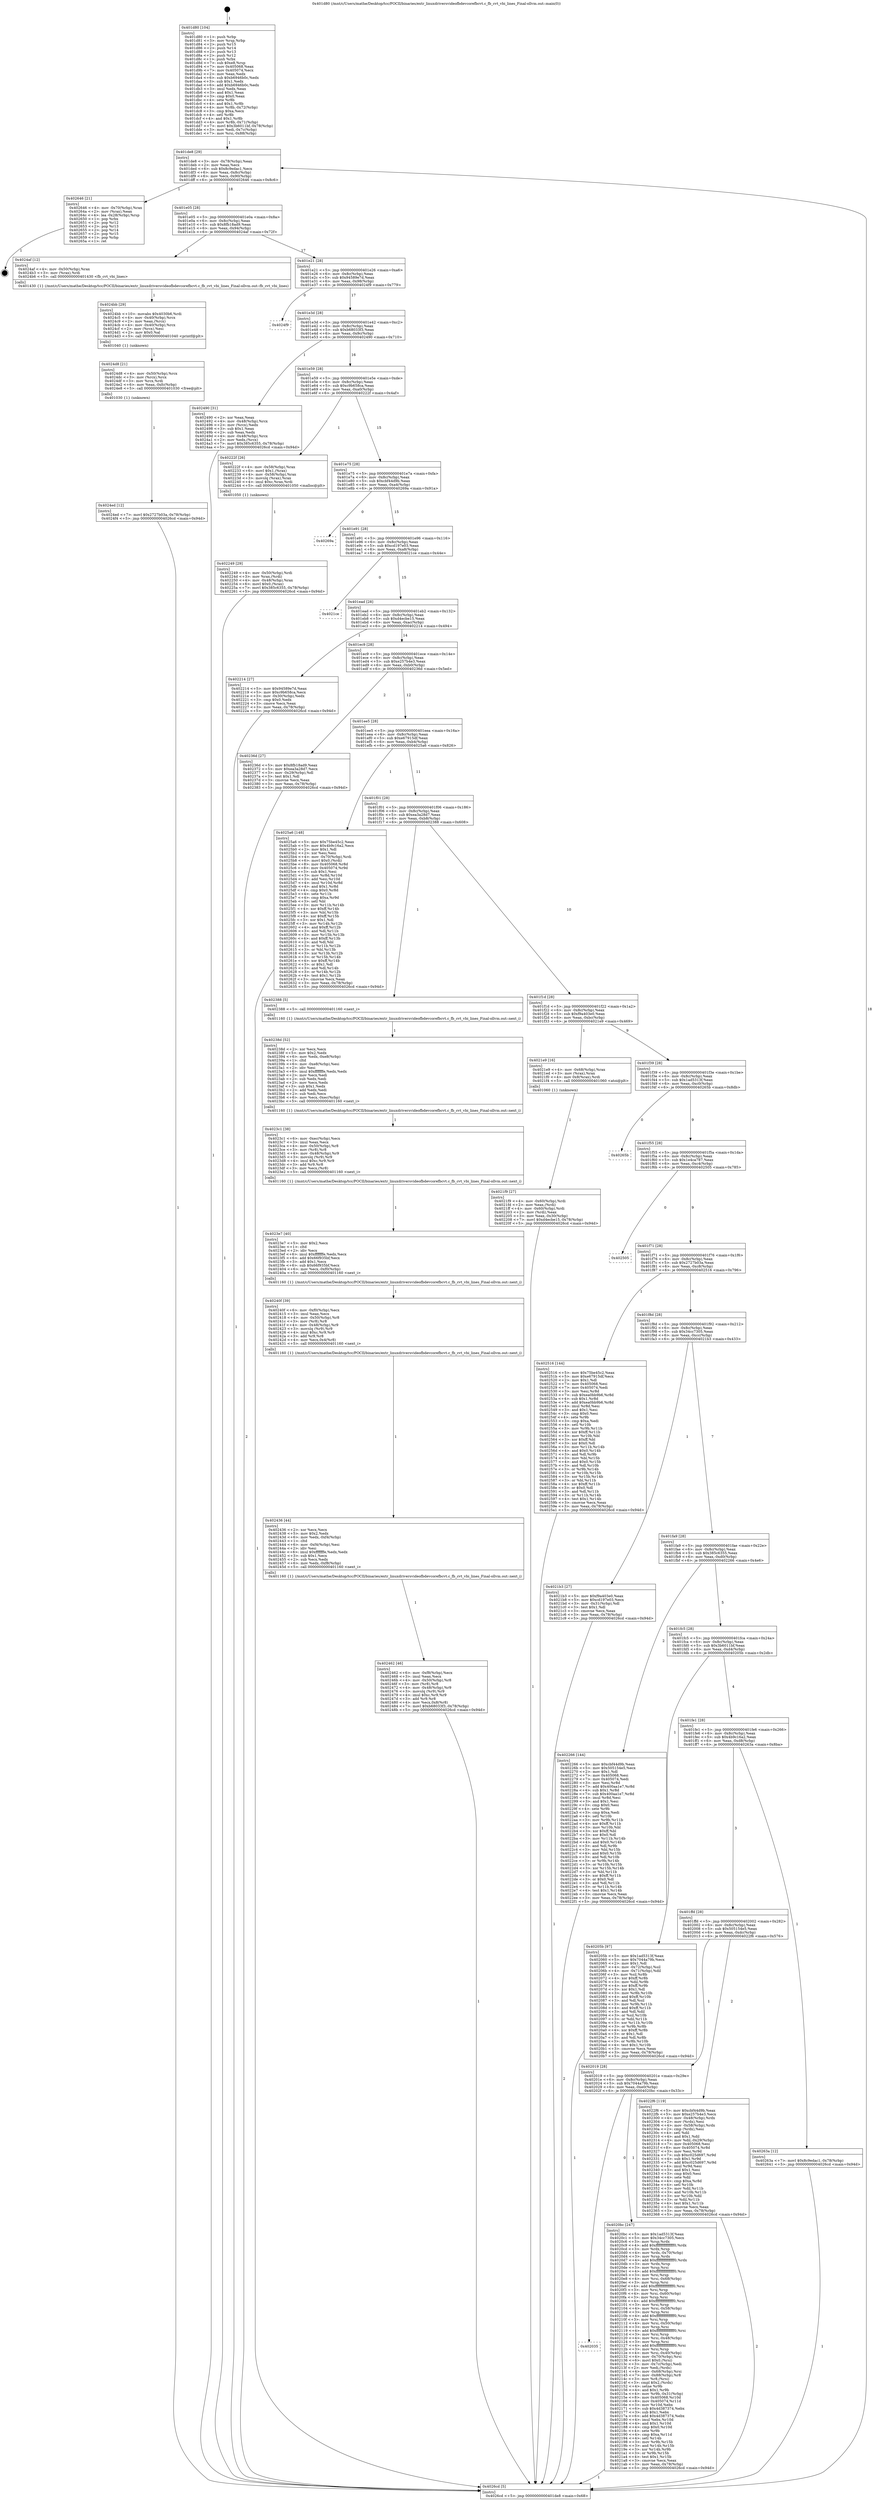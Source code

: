 digraph "0x401d80" {
  label = "0x401d80 (/mnt/c/Users/mathe/Desktop/tcc/POCII/binaries/extr_linuxdriversvideofbdevcorefbcvt.c_fb_cvt_vbi_lines_Final-ollvm.out::main(0))"
  labelloc = "t"
  node[shape=record]

  Entry [label="",width=0.3,height=0.3,shape=circle,fillcolor=black,style=filled]
  "0x401de8" [label="{
     0x401de8 [29]\l
     | [instrs]\l
     &nbsp;&nbsp;0x401de8 \<+3\>: mov -0x78(%rbp),%eax\l
     &nbsp;&nbsp;0x401deb \<+2\>: mov %eax,%ecx\l
     &nbsp;&nbsp;0x401ded \<+6\>: sub $0x8c9edac1,%ecx\l
     &nbsp;&nbsp;0x401df3 \<+6\>: mov %eax,-0x8c(%rbp)\l
     &nbsp;&nbsp;0x401df9 \<+6\>: mov %ecx,-0x90(%rbp)\l
     &nbsp;&nbsp;0x401dff \<+6\>: je 0000000000402646 \<main+0x8c6\>\l
  }"]
  "0x402646" [label="{
     0x402646 [21]\l
     | [instrs]\l
     &nbsp;&nbsp;0x402646 \<+4\>: mov -0x70(%rbp),%rax\l
     &nbsp;&nbsp;0x40264a \<+2\>: mov (%rax),%eax\l
     &nbsp;&nbsp;0x40264c \<+4\>: lea -0x28(%rbp),%rsp\l
     &nbsp;&nbsp;0x402650 \<+1\>: pop %rbx\l
     &nbsp;&nbsp;0x402651 \<+2\>: pop %r12\l
     &nbsp;&nbsp;0x402653 \<+2\>: pop %r13\l
     &nbsp;&nbsp;0x402655 \<+2\>: pop %r14\l
     &nbsp;&nbsp;0x402657 \<+2\>: pop %r15\l
     &nbsp;&nbsp;0x402659 \<+1\>: pop %rbp\l
     &nbsp;&nbsp;0x40265a \<+1\>: ret\l
  }"]
  "0x401e05" [label="{
     0x401e05 [28]\l
     | [instrs]\l
     &nbsp;&nbsp;0x401e05 \<+5\>: jmp 0000000000401e0a \<main+0x8a\>\l
     &nbsp;&nbsp;0x401e0a \<+6\>: mov -0x8c(%rbp),%eax\l
     &nbsp;&nbsp;0x401e10 \<+5\>: sub $0x8fb18ad9,%eax\l
     &nbsp;&nbsp;0x401e15 \<+6\>: mov %eax,-0x94(%rbp)\l
     &nbsp;&nbsp;0x401e1b \<+6\>: je 00000000004024af \<main+0x72f\>\l
  }"]
  Exit [label="",width=0.3,height=0.3,shape=circle,fillcolor=black,style=filled,peripheries=2]
  "0x4024af" [label="{
     0x4024af [12]\l
     | [instrs]\l
     &nbsp;&nbsp;0x4024af \<+4\>: mov -0x50(%rbp),%rax\l
     &nbsp;&nbsp;0x4024b3 \<+3\>: mov (%rax),%rdi\l
     &nbsp;&nbsp;0x4024b6 \<+5\>: call 0000000000401430 \<fb_cvt_vbi_lines\>\l
     | [calls]\l
     &nbsp;&nbsp;0x401430 \{1\} (/mnt/c/Users/mathe/Desktop/tcc/POCII/binaries/extr_linuxdriversvideofbdevcorefbcvt.c_fb_cvt_vbi_lines_Final-ollvm.out::fb_cvt_vbi_lines)\l
  }"]
  "0x401e21" [label="{
     0x401e21 [28]\l
     | [instrs]\l
     &nbsp;&nbsp;0x401e21 \<+5\>: jmp 0000000000401e26 \<main+0xa6\>\l
     &nbsp;&nbsp;0x401e26 \<+6\>: mov -0x8c(%rbp),%eax\l
     &nbsp;&nbsp;0x401e2c \<+5\>: sub $0x94589e7d,%eax\l
     &nbsp;&nbsp;0x401e31 \<+6\>: mov %eax,-0x98(%rbp)\l
     &nbsp;&nbsp;0x401e37 \<+6\>: je 00000000004024f9 \<main+0x779\>\l
  }"]
  "0x4024ed" [label="{
     0x4024ed [12]\l
     | [instrs]\l
     &nbsp;&nbsp;0x4024ed \<+7\>: movl $0x2727b03a,-0x78(%rbp)\l
     &nbsp;&nbsp;0x4024f4 \<+5\>: jmp 00000000004026cd \<main+0x94d\>\l
  }"]
  "0x4024f9" [label="{
     0x4024f9\l
  }", style=dashed]
  "0x401e3d" [label="{
     0x401e3d [28]\l
     | [instrs]\l
     &nbsp;&nbsp;0x401e3d \<+5\>: jmp 0000000000401e42 \<main+0xc2\>\l
     &nbsp;&nbsp;0x401e42 \<+6\>: mov -0x8c(%rbp),%eax\l
     &nbsp;&nbsp;0x401e48 \<+5\>: sub $0xb68033f3,%eax\l
     &nbsp;&nbsp;0x401e4d \<+6\>: mov %eax,-0x9c(%rbp)\l
     &nbsp;&nbsp;0x401e53 \<+6\>: je 0000000000402490 \<main+0x710\>\l
  }"]
  "0x4024d8" [label="{
     0x4024d8 [21]\l
     | [instrs]\l
     &nbsp;&nbsp;0x4024d8 \<+4\>: mov -0x50(%rbp),%rcx\l
     &nbsp;&nbsp;0x4024dc \<+3\>: mov (%rcx),%rcx\l
     &nbsp;&nbsp;0x4024df \<+3\>: mov %rcx,%rdi\l
     &nbsp;&nbsp;0x4024e2 \<+6\>: mov %eax,-0xfc(%rbp)\l
     &nbsp;&nbsp;0x4024e8 \<+5\>: call 0000000000401030 \<free@plt\>\l
     | [calls]\l
     &nbsp;&nbsp;0x401030 \{1\} (unknown)\l
  }"]
  "0x402490" [label="{
     0x402490 [31]\l
     | [instrs]\l
     &nbsp;&nbsp;0x402490 \<+2\>: xor %eax,%eax\l
     &nbsp;&nbsp;0x402492 \<+4\>: mov -0x48(%rbp),%rcx\l
     &nbsp;&nbsp;0x402496 \<+2\>: mov (%rcx),%edx\l
     &nbsp;&nbsp;0x402498 \<+3\>: sub $0x1,%eax\l
     &nbsp;&nbsp;0x40249b \<+2\>: sub %eax,%edx\l
     &nbsp;&nbsp;0x40249d \<+4\>: mov -0x48(%rbp),%rcx\l
     &nbsp;&nbsp;0x4024a1 \<+2\>: mov %edx,(%rcx)\l
     &nbsp;&nbsp;0x4024a3 \<+7\>: movl $0x385c6355,-0x78(%rbp)\l
     &nbsp;&nbsp;0x4024aa \<+5\>: jmp 00000000004026cd \<main+0x94d\>\l
  }"]
  "0x401e59" [label="{
     0x401e59 [28]\l
     | [instrs]\l
     &nbsp;&nbsp;0x401e59 \<+5\>: jmp 0000000000401e5e \<main+0xde\>\l
     &nbsp;&nbsp;0x401e5e \<+6\>: mov -0x8c(%rbp),%eax\l
     &nbsp;&nbsp;0x401e64 \<+5\>: sub $0xc9b658ca,%eax\l
     &nbsp;&nbsp;0x401e69 \<+6\>: mov %eax,-0xa0(%rbp)\l
     &nbsp;&nbsp;0x401e6f \<+6\>: je 000000000040222f \<main+0x4af\>\l
  }"]
  "0x4024bb" [label="{
     0x4024bb [29]\l
     | [instrs]\l
     &nbsp;&nbsp;0x4024bb \<+10\>: movabs $0x4030b6,%rdi\l
     &nbsp;&nbsp;0x4024c5 \<+4\>: mov -0x40(%rbp),%rcx\l
     &nbsp;&nbsp;0x4024c9 \<+2\>: mov %eax,(%rcx)\l
     &nbsp;&nbsp;0x4024cb \<+4\>: mov -0x40(%rbp),%rcx\l
     &nbsp;&nbsp;0x4024cf \<+2\>: mov (%rcx),%esi\l
     &nbsp;&nbsp;0x4024d1 \<+2\>: mov $0x0,%al\l
     &nbsp;&nbsp;0x4024d3 \<+5\>: call 0000000000401040 \<printf@plt\>\l
     | [calls]\l
     &nbsp;&nbsp;0x401040 \{1\} (unknown)\l
  }"]
  "0x40222f" [label="{
     0x40222f [26]\l
     | [instrs]\l
     &nbsp;&nbsp;0x40222f \<+4\>: mov -0x58(%rbp),%rax\l
     &nbsp;&nbsp;0x402233 \<+6\>: movl $0x1,(%rax)\l
     &nbsp;&nbsp;0x402239 \<+4\>: mov -0x58(%rbp),%rax\l
     &nbsp;&nbsp;0x40223d \<+3\>: movslq (%rax),%rax\l
     &nbsp;&nbsp;0x402240 \<+4\>: imul $0xc,%rax,%rdi\l
     &nbsp;&nbsp;0x402244 \<+5\>: call 0000000000401050 \<malloc@plt\>\l
     | [calls]\l
     &nbsp;&nbsp;0x401050 \{1\} (unknown)\l
  }"]
  "0x401e75" [label="{
     0x401e75 [28]\l
     | [instrs]\l
     &nbsp;&nbsp;0x401e75 \<+5\>: jmp 0000000000401e7a \<main+0xfa\>\l
     &nbsp;&nbsp;0x401e7a \<+6\>: mov -0x8c(%rbp),%eax\l
     &nbsp;&nbsp;0x401e80 \<+5\>: sub $0xcbf44d9b,%eax\l
     &nbsp;&nbsp;0x401e85 \<+6\>: mov %eax,-0xa4(%rbp)\l
     &nbsp;&nbsp;0x401e8b \<+6\>: je 000000000040269a \<main+0x91a\>\l
  }"]
  "0x402462" [label="{
     0x402462 [46]\l
     | [instrs]\l
     &nbsp;&nbsp;0x402462 \<+6\>: mov -0xf8(%rbp),%ecx\l
     &nbsp;&nbsp;0x402468 \<+3\>: imul %eax,%ecx\l
     &nbsp;&nbsp;0x40246b \<+4\>: mov -0x50(%rbp),%r8\l
     &nbsp;&nbsp;0x40246f \<+3\>: mov (%r8),%r8\l
     &nbsp;&nbsp;0x402472 \<+4\>: mov -0x48(%rbp),%r9\l
     &nbsp;&nbsp;0x402476 \<+3\>: movslq (%r9),%r9\l
     &nbsp;&nbsp;0x402479 \<+4\>: imul $0xc,%r9,%r9\l
     &nbsp;&nbsp;0x40247d \<+3\>: add %r9,%r8\l
     &nbsp;&nbsp;0x402480 \<+4\>: mov %ecx,0x8(%r8)\l
     &nbsp;&nbsp;0x402484 \<+7\>: movl $0xb68033f3,-0x78(%rbp)\l
     &nbsp;&nbsp;0x40248b \<+5\>: jmp 00000000004026cd \<main+0x94d\>\l
  }"]
  "0x40269a" [label="{
     0x40269a\l
  }", style=dashed]
  "0x401e91" [label="{
     0x401e91 [28]\l
     | [instrs]\l
     &nbsp;&nbsp;0x401e91 \<+5\>: jmp 0000000000401e96 \<main+0x116\>\l
     &nbsp;&nbsp;0x401e96 \<+6\>: mov -0x8c(%rbp),%eax\l
     &nbsp;&nbsp;0x401e9c \<+5\>: sub $0xcd197e03,%eax\l
     &nbsp;&nbsp;0x401ea1 \<+6\>: mov %eax,-0xa8(%rbp)\l
     &nbsp;&nbsp;0x401ea7 \<+6\>: je 00000000004021ce \<main+0x44e\>\l
  }"]
  "0x402436" [label="{
     0x402436 [44]\l
     | [instrs]\l
     &nbsp;&nbsp;0x402436 \<+2\>: xor %ecx,%ecx\l
     &nbsp;&nbsp;0x402438 \<+5\>: mov $0x2,%edx\l
     &nbsp;&nbsp;0x40243d \<+6\>: mov %edx,-0xf4(%rbp)\l
     &nbsp;&nbsp;0x402443 \<+1\>: cltd\l
     &nbsp;&nbsp;0x402444 \<+6\>: mov -0xf4(%rbp),%esi\l
     &nbsp;&nbsp;0x40244a \<+2\>: idiv %esi\l
     &nbsp;&nbsp;0x40244c \<+6\>: imul $0xfffffffe,%edx,%edx\l
     &nbsp;&nbsp;0x402452 \<+3\>: sub $0x1,%ecx\l
     &nbsp;&nbsp;0x402455 \<+2\>: sub %ecx,%edx\l
     &nbsp;&nbsp;0x402457 \<+6\>: mov %edx,-0xf8(%rbp)\l
     &nbsp;&nbsp;0x40245d \<+5\>: call 0000000000401160 \<next_i\>\l
     | [calls]\l
     &nbsp;&nbsp;0x401160 \{1\} (/mnt/c/Users/mathe/Desktop/tcc/POCII/binaries/extr_linuxdriversvideofbdevcorefbcvt.c_fb_cvt_vbi_lines_Final-ollvm.out::next_i)\l
  }"]
  "0x4021ce" [label="{
     0x4021ce\l
  }", style=dashed]
  "0x401ead" [label="{
     0x401ead [28]\l
     | [instrs]\l
     &nbsp;&nbsp;0x401ead \<+5\>: jmp 0000000000401eb2 \<main+0x132\>\l
     &nbsp;&nbsp;0x401eb2 \<+6\>: mov -0x8c(%rbp),%eax\l
     &nbsp;&nbsp;0x401eb8 \<+5\>: sub $0xd4ecbe15,%eax\l
     &nbsp;&nbsp;0x401ebd \<+6\>: mov %eax,-0xac(%rbp)\l
     &nbsp;&nbsp;0x401ec3 \<+6\>: je 0000000000402214 \<main+0x494\>\l
  }"]
  "0x40240f" [label="{
     0x40240f [39]\l
     | [instrs]\l
     &nbsp;&nbsp;0x40240f \<+6\>: mov -0xf0(%rbp),%ecx\l
     &nbsp;&nbsp;0x402415 \<+3\>: imul %eax,%ecx\l
     &nbsp;&nbsp;0x402418 \<+4\>: mov -0x50(%rbp),%r8\l
     &nbsp;&nbsp;0x40241c \<+3\>: mov (%r8),%r8\l
     &nbsp;&nbsp;0x40241f \<+4\>: mov -0x48(%rbp),%r9\l
     &nbsp;&nbsp;0x402423 \<+3\>: movslq (%r9),%r9\l
     &nbsp;&nbsp;0x402426 \<+4\>: imul $0xc,%r9,%r9\l
     &nbsp;&nbsp;0x40242a \<+3\>: add %r9,%r8\l
     &nbsp;&nbsp;0x40242d \<+4\>: mov %ecx,0x4(%r8)\l
     &nbsp;&nbsp;0x402431 \<+5\>: call 0000000000401160 \<next_i\>\l
     | [calls]\l
     &nbsp;&nbsp;0x401160 \{1\} (/mnt/c/Users/mathe/Desktop/tcc/POCII/binaries/extr_linuxdriversvideofbdevcorefbcvt.c_fb_cvt_vbi_lines_Final-ollvm.out::next_i)\l
  }"]
  "0x402214" [label="{
     0x402214 [27]\l
     | [instrs]\l
     &nbsp;&nbsp;0x402214 \<+5\>: mov $0x94589e7d,%eax\l
     &nbsp;&nbsp;0x402219 \<+5\>: mov $0xc9b658ca,%ecx\l
     &nbsp;&nbsp;0x40221e \<+3\>: mov -0x30(%rbp),%edx\l
     &nbsp;&nbsp;0x402221 \<+3\>: cmp $0x0,%edx\l
     &nbsp;&nbsp;0x402224 \<+3\>: cmove %ecx,%eax\l
     &nbsp;&nbsp;0x402227 \<+3\>: mov %eax,-0x78(%rbp)\l
     &nbsp;&nbsp;0x40222a \<+5\>: jmp 00000000004026cd \<main+0x94d\>\l
  }"]
  "0x401ec9" [label="{
     0x401ec9 [28]\l
     | [instrs]\l
     &nbsp;&nbsp;0x401ec9 \<+5\>: jmp 0000000000401ece \<main+0x14e\>\l
     &nbsp;&nbsp;0x401ece \<+6\>: mov -0x8c(%rbp),%eax\l
     &nbsp;&nbsp;0x401ed4 \<+5\>: sub $0xe257b4e3,%eax\l
     &nbsp;&nbsp;0x401ed9 \<+6\>: mov %eax,-0xb0(%rbp)\l
     &nbsp;&nbsp;0x401edf \<+6\>: je 000000000040236d \<main+0x5ed\>\l
  }"]
  "0x4023e7" [label="{
     0x4023e7 [40]\l
     | [instrs]\l
     &nbsp;&nbsp;0x4023e7 \<+5\>: mov $0x2,%ecx\l
     &nbsp;&nbsp;0x4023ec \<+1\>: cltd\l
     &nbsp;&nbsp;0x4023ed \<+2\>: idiv %ecx\l
     &nbsp;&nbsp;0x4023ef \<+6\>: imul $0xfffffffe,%edx,%ecx\l
     &nbsp;&nbsp;0x4023f5 \<+6\>: add $0x66f935bf,%ecx\l
     &nbsp;&nbsp;0x4023fb \<+3\>: add $0x1,%ecx\l
     &nbsp;&nbsp;0x4023fe \<+6\>: sub $0x66f935bf,%ecx\l
     &nbsp;&nbsp;0x402404 \<+6\>: mov %ecx,-0xf0(%rbp)\l
     &nbsp;&nbsp;0x40240a \<+5\>: call 0000000000401160 \<next_i\>\l
     | [calls]\l
     &nbsp;&nbsp;0x401160 \{1\} (/mnt/c/Users/mathe/Desktop/tcc/POCII/binaries/extr_linuxdriversvideofbdevcorefbcvt.c_fb_cvt_vbi_lines_Final-ollvm.out::next_i)\l
  }"]
  "0x40236d" [label="{
     0x40236d [27]\l
     | [instrs]\l
     &nbsp;&nbsp;0x40236d \<+5\>: mov $0x8fb18ad9,%eax\l
     &nbsp;&nbsp;0x402372 \<+5\>: mov $0xea3a28d7,%ecx\l
     &nbsp;&nbsp;0x402377 \<+3\>: mov -0x29(%rbp),%dl\l
     &nbsp;&nbsp;0x40237a \<+3\>: test $0x1,%dl\l
     &nbsp;&nbsp;0x40237d \<+3\>: cmovne %ecx,%eax\l
     &nbsp;&nbsp;0x402380 \<+3\>: mov %eax,-0x78(%rbp)\l
     &nbsp;&nbsp;0x402383 \<+5\>: jmp 00000000004026cd \<main+0x94d\>\l
  }"]
  "0x401ee5" [label="{
     0x401ee5 [28]\l
     | [instrs]\l
     &nbsp;&nbsp;0x401ee5 \<+5\>: jmp 0000000000401eea \<main+0x16a\>\l
     &nbsp;&nbsp;0x401eea \<+6\>: mov -0x8c(%rbp),%eax\l
     &nbsp;&nbsp;0x401ef0 \<+5\>: sub $0xe67915df,%eax\l
     &nbsp;&nbsp;0x401ef5 \<+6\>: mov %eax,-0xb4(%rbp)\l
     &nbsp;&nbsp;0x401efb \<+6\>: je 00000000004025a6 \<main+0x826\>\l
  }"]
  "0x4023c1" [label="{
     0x4023c1 [38]\l
     | [instrs]\l
     &nbsp;&nbsp;0x4023c1 \<+6\>: mov -0xec(%rbp),%ecx\l
     &nbsp;&nbsp;0x4023c7 \<+3\>: imul %eax,%ecx\l
     &nbsp;&nbsp;0x4023ca \<+4\>: mov -0x50(%rbp),%r8\l
     &nbsp;&nbsp;0x4023ce \<+3\>: mov (%r8),%r8\l
     &nbsp;&nbsp;0x4023d1 \<+4\>: mov -0x48(%rbp),%r9\l
     &nbsp;&nbsp;0x4023d5 \<+3\>: movslq (%r9),%r9\l
     &nbsp;&nbsp;0x4023d8 \<+4\>: imul $0xc,%r9,%r9\l
     &nbsp;&nbsp;0x4023dc \<+3\>: add %r9,%r8\l
     &nbsp;&nbsp;0x4023df \<+3\>: mov %ecx,(%r8)\l
     &nbsp;&nbsp;0x4023e2 \<+5\>: call 0000000000401160 \<next_i\>\l
     | [calls]\l
     &nbsp;&nbsp;0x401160 \{1\} (/mnt/c/Users/mathe/Desktop/tcc/POCII/binaries/extr_linuxdriversvideofbdevcorefbcvt.c_fb_cvt_vbi_lines_Final-ollvm.out::next_i)\l
  }"]
  "0x4025a6" [label="{
     0x4025a6 [148]\l
     | [instrs]\l
     &nbsp;&nbsp;0x4025a6 \<+5\>: mov $0x75be45c2,%eax\l
     &nbsp;&nbsp;0x4025ab \<+5\>: mov $0x4b9c16a2,%ecx\l
     &nbsp;&nbsp;0x4025b0 \<+2\>: mov $0x1,%dl\l
     &nbsp;&nbsp;0x4025b2 \<+2\>: xor %esi,%esi\l
     &nbsp;&nbsp;0x4025b4 \<+4\>: mov -0x70(%rbp),%rdi\l
     &nbsp;&nbsp;0x4025b8 \<+6\>: movl $0x0,(%rdi)\l
     &nbsp;&nbsp;0x4025be \<+8\>: mov 0x405068,%r8d\l
     &nbsp;&nbsp;0x4025c6 \<+8\>: mov 0x405074,%r9d\l
     &nbsp;&nbsp;0x4025ce \<+3\>: sub $0x1,%esi\l
     &nbsp;&nbsp;0x4025d1 \<+3\>: mov %r8d,%r10d\l
     &nbsp;&nbsp;0x4025d4 \<+3\>: add %esi,%r10d\l
     &nbsp;&nbsp;0x4025d7 \<+4\>: imul %r10d,%r8d\l
     &nbsp;&nbsp;0x4025db \<+4\>: and $0x1,%r8d\l
     &nbsp;&nbsp;0x4025df \<+4\>: cmp $0x0,%r8d\l
     &nbsp;&nbsp;0x4025e3 \<+4\>: sete %r11b\l
     &nbsp;&nbsp;0x4025e7 \<+4\>: cmp $0xa,%r9d\l
     &nbsp;&nbsp;0x4025eb \<+3\>: setl %bl\l
     &nbsp;&nbsp;0x4025ee \<+3\>: mov %r11b,%r14b\l
     &nbsp;&nbsp;0x4025f1 \<+4\>: xor $0xff,%r14b\l
     &nbsp;&nbsp;0x4025f5 \<+3\>: mov %bl,%r15b\l
     &nbsp;&nbsp;0x4025f8 \<+4\>: xor $0xff,%r15b\l
     &nbsp;&nbsp;0x4025fc \<+3\>: xor $0x1,%dl\l
     &nbsp;&nbsp;0x4025ff \<+3\>: mov %r14b,%r12b\l
     &nbsp;&nbsp;0x402602 \<+4\>: and $0xff,%r12b\l
     &nbsp;&nbsp;0x402606 \<+3\>: and %dl,%r11b\l
     &nbsp;&nbsp;0x402609 \<+3\>: mov %r15b,%r13b\l
     &nbsp;&nbsp;0x40260c \<+4\>: and $0xff,%r13b\l
     &nbsp;&nbsp;0x402610 \<+2\>: and %dl,%bl\l
     &nbsp;&nbsp;0x402612 \<+3\>: or %r11b,%r12b\l
     &nbsp;&nbsp;0x402615 \<+3\>: or %bl,%r13b\l
     &nbsp;&nbsp;0x402618 \<+3\>: xor %r13b,%r12b\l
     &nbsp;&nbsp;0x40261b \<+3\>: or %r15b,%r14b\l
     &nbsp;&nbsp;0x40261e \<+4\>: xor $0xff,%r14b\l
     &nbsp;&nbsp;0x402622 \<+3\>: or $0x1,%dl\l
     &nbsp;&nbsp;0x402625 \<+3\>: and %dl,%r14b\l
     &nbsp;&nbsp;0x402628 \<+3\>: or %r14b,%r12b\l
     &nbsp;&nbsp;0x40262b \<+4\>: test $0x1,%r12b\l
     &nbsp;&nbsp;0x40262f \<+3\>: cmovne %ecx,%eax\l
     &nbsp;&nbsp;0x402632 \<+3\>: mov %eax,-0x78(%rbp)\l
     &nbsp;&nbsp;0x402635 \<+5\>: jmp 00000000004026cd \<main+0x94d\>\l
  }"]
  "0x401f01" [label="{
     0x401f01 [28]\l
     | [instrs]\l
     &nbsp;&nbsp;0x401f01 \<+5\>: jmp 0000000000401f06 \<main+0x186\>\l
     &nbsp;&nbsp;0x401f06 \<+6\>: mov -0x8c(%rbp),%eax\l
     &nbsp;&nbsp;0x401f0c \<+5\>: sub $0xea3a28d7,%eax\l
     &nbsp;&nbsp;0x401f11 \<+6\>: mov %eax,-0xb8(%rbp)\l
     &nbsp;&nbsp;0x401f17 \<+6\>: je 0000000000402388 \<main+0x608\>\l
  }"]
  "0x40238d" [label="{
     0x40238d [52]\l
     | [instrs]\l
     &nbsp;&nbsp;0x40238d \<+2\>: xor %ecx,%ecx\l
     &nbsp;&nbsp;0x40238f \<+5\>: mov $0x2,%edx\l
     &nbsp;&nbsp;0x402394 \<+6\>: mov %edx,-0xe8(%rbp)\l
     &nbsp;&nbsp;0x40239a \<+1\>: cltd\l
     &nbsp;&nbsp;0x40239b \<+6\>: mov -0xe8(%rbp),%esi\l
     &nbsp;&nbsp;0x4023a1 \<+2\>: idiv %esi\l
     &nbsp;&nbsp;0x4023a3 \<+6\>: imul $0xfffffffe,%edx,%edx\l
     &nbsp;&nbsp;0x4023a9 \<+2\>: mov %ecx,%edi\l
     &nbsp;&nbsp;0x4023ab \<+2\>: sub %edx,%edi\l
     &nbsp;&nbsp;0x4023ad \<+2\>: mov %ecx,%edx\l
     &nbsp;&nbsp;0x4023af \<+3\>: sub $0x1,%edx\l
     &nbsp;&nbsp;0x4023b2 \<+2\>: add %edx,%edi\l
     &nbsp;&nbsp;0x4023b4 \<+2\>: sub %edi,%ecx\l
     &nbsp;&nbsp;0x4023b6 \<+6\>: mov %ecx,-0xec(%rbp)\l
     &nbsp;&nbsp;0x4023bc \<+5\>: call 0000000000401160 \<next_i\>\l
     | [calls]\l
     &nbsp;&nbsp;0x401160 \{1\} (/mnt/c/Users/mathe/Desktop/tcc/POCII/binaries/extr_linuxdriversvideofbdevcorefbcvt.c_fb_cvt_vbi_lines_Final-ollvm.out::next_i)\l
  }"]
  "0x402388" [label="{
     0x402388 [5]\l
     | [instrs]\l
     &nbsp;&nbsp;0x402388 \<+5\>: call 0000000000401160 \<next_i\>\l
     | [calls]\l
     &nbsp;&nbsp;0x401160 \{1\} (/mnt/c/Users/mathe/Desktop/tcc/POCII/binaries/extr_linuxdriversvideofbdevcorefbcvt.c_fb_cvt_vbi_lines_Final-ollvm.out::next_i)\l
  }"]
  "0x401f1d" [label="{
     0x401f1d [28]\l
     | [instrs]\l
     &nbsp;&nbsp;0x401f1d \<+5\>: jmp 0000000000401f22 \<main+0x1a2\>\l
     &nbsp;&nbsp;0x401f22 \<+6\>: mov -0x8c(%rbp),%eax\l
     &nbsp;&nbsp;0x401f28 \<+5\>: sub $0xf9a403e0,%eax\l
     &nbsp;&nbsp;0x401f2d \<+6\>: mov %eax,-0xbc(%rbp)\l
     &nbsp;&nbsp;0x401f33 \<+6\>: je 00000000004021e9 \<main+0x469\>\l
  }"]
  "0x402249" [label="{
     0x402249 [29]\l
     | [instrs]\l
     &nbsp;&nbsp;0x402249 \<+4\>: mov -0x50(%rbp),%rdi\l
     &nbsp;&nbsp;0x40224d \<+3\>: mov %rax,(%rdi)\l
     &nbsp;&nbsp;0x402250 \<+4\>: mov -0x48(%rbp),%rax\l
     &nbsp;&nbsp;0x402254 \<+6\>: movl $0x0,(%rax)\l
     &nbsp;&nbsp;0x40225a \<+7\>: movl $0x385c6355,-0x78(%rbp)\l
     &nbsp;&nbsp;0x402261 \<+5\>: jmp 00000000004026cd \<main+0x94d\>\l
  }"]
  "0x4021e9" [label="{
     0x4021e9 [16]\l
     | [instrs]\l
     &nbsp;&nbsp;0x4021e9 \<+4\>: mov -0x68(%rbp),%rax\l
     &nbsp;&nbsp;0x4021ed \<+3\>: mov (%rax),%rax\l
     &nbsp;&nbsp;0x4021f0 \<+4\>: mov 0x8(%rax),%rdi\l
     &nbsp;&nbsp;0x4021f4 \<+5\>: call 0000000000401060 \<atoi@plt\>\l
     | [calls]\l
     &nbsp;&nbsp;0x401060 \{1\} (unknown)\l
  }"]
  "0x401f39" [label="{
     0x401f39 [28]\l
     | [instrs]\l
     &nbsp;&nbsp;0x401f39 \<+5\>: jmp 0000000000401f3e \<main+0x1be\>\l
     &nbsp;&nbsp;0x401f3e \<+6\>: mov -0x8c(%rbp),%eax\l
     &nbsp;&nbsp;0x401f44 \<+5\>: sub $0x1ad5313f,%eax\l
     &nbsp;&nbsp;0x401f49 \<+6\>: mov %eax,-0xc0(%rbp)\l
     &nbsp;&nbsp;0x401f4f \<+6\>: je 000000000040265b \<main+0x8db\>\l
  }"]
  "0x4021f9" [label="{
     0x4021f9 [27]\l
     | [instrs]\l
     &nbsp;&nbsp;0x4021f9 \<+4\>: mov -0x60(%rbp),%rdi\l
     &nbsp;&nbsp;0x4021fd \<+2\>: mov %eax,(%rdi)\l
     &nbsp;&nbsp;0x4021ff \<+4\>: mov -0x60(%rbp),%rdi\l
     &nbsp;&nbsp;0x402203 \<+2\>: mov (%rdi),%eax\l
     &nbsp;&nbsp;0x402205 \<+3\>: mov %eax,-0x30(%rbp)\l
     &nbsp;&nbsp;0x402208 \<+7\>: movl $0xd4ecbe15,-0x78(%rbp)\l
     &nbsp;&nbsp;0x40220f \<+5\>: jmp 00000000004026cd \<main+0x94d\>\l
  }"]
  "0x40265b" [label="{
     0x40265b\l
  }", style=dashed]
  "0x401f55" [label="{
     0x401f55 [28]\l
     | [instrs]\l
     &nbsp;&nbsp;0x401f55 \<+5\>: jmp 0000000000401f5a \<main+0x1da\>\l
     &nbsp;&nbsp;0x401f5a \<+6\>: mov -0x8c(%rbp),%eax\l
     &nbsp;&nbsp;0x401f60 \<+5\>: sub $0x1e4ca787,%eax\l
     &nbsp;&nbsp;0x401f65 \<+6\>: mov %eax,-0xc4(%rbp)\l
     &nbsp;&nbsp;0x401f6b \<+6\>: je 0000000000402505 \<main+0x785\>\l
  }"]
  "0x402035" [label="{
     0x402035\l
  }", style=dashed]
  "0x402505" [label="{
     0x402505\l
  }", style=dashed]
  "0x401f71" [label="{
     0x401f71 [28]\l
     | [instrs]\l
     &nbsp;&nbsp;0x401f71 \<+5\>: jmp 0000000000401f76 \<main+0x1f6\>\l
     &nbsp;&nbsp;0x401f76 \<+6\>: mov -0x8c(%rbp),%eax\l
     &nbsp;&nbsp;0x401f7c \<+5\>: sub $0x2727b03a,%eax\l
     &nbsp;&nbsp;0x401f81 \<+6\>: mov %eax,-0xc8(%rbp)\l
     &nbsp;&nbsp;0x401f87 \<+6\>: je 0000000000402516 \<main+0x796\>\l
  }"]
  "0x4020bc" [label="{
     0x4020bc [247]\l
     | [instrs]\l
     &nbsp;&nbsp;0x4020bc \<+5\>: mov $0x1ad5313f,%eax\l
     &nbsp;&nbsp;0x4020c1 \<+5\>: mov $0x34cc7305,%ecx\l
     &nbsp;&nbsp;0x4020c6 \<+3\>: mov %rsp,%rdx\l
     &nbsp;&nbsp;0x4020c9 \<+4\>: add $0xfffffffffffffff0,%rdx\l
     &nbsp;&nbsp;0x4020cd \<+3\>: mov %rdx,%rsp\l
     &nbsp;&nbsp;0x4020d0 \<+4\>: mov %rdx,-0x70(%rbp)\l
     &nbsp;&nbsp;0x4020d4 \<+3\>: mov %rsp,%rdx\l
     &nbsp;&nbsp;0x4020d7 \<+4\>: add $0xfffffffffffffff0,%rdx\l
     &nbsp;&nbsp;0x4020db \<+3\>: mov %rdx,%rsp\l
     &nbsp;&nbsp;0x4020de \<+3\>: mov %rsp,%rsi\l
     &nbsp;&nbsp;0x4020e1 \<+4\>: add $0xfffffffffffffff0,%rsi\l
     &nbsp;&nbsp;0x4020e5 \<+3\>: mov %rsi,%rsp\l
     &nbsp;&nbsp;0x4020e8 \<+4\>: mov %rsi,-0x68(%rbp)\l
     &nbsp;&nbsp;0x4020ec \<+3\>: mov %rsp,%rsi\l
     &nbsp;&nbsp;0x4020ef \<+4\>: add $0xfffffffffffffff0,%rsi\l
     &nbsp;&nbsp;0x4020f3 \<+3\>: mov %rsi,%rsp\l
     &nbsp;&nbsp;0x4020f6 \<+4\>: mov %rsi,-0x60(%rbp)\l
     &nbsp;&nbsp;0x4020fa \<+3\>: mov %rsp,%rsi\l
     &nbsp;&nbsp;0x4020fd \<+4\>: add $0xfffffffffffffff0,%rsi\l
     &nbsp;&nbsp;0x402101 \<+3\>: mov %rsi,%rsp\l
     &nbsp;&nbsp;0x402104 \<+4\>: mov %rsi,-0x58(%rbp)\l
     &nbsp;&nbsp;0x402108 \<+3\>: mov %rsp,%rsi\l
     &nbsp;&nbsp;0x40210b \<+4\>: add $0xfffffffffffffff0,%rsi\l
     &nbsp;&nbsp;0x40210f \<+3\>: mov %rsi,%rsp\l
     &nbsp;&nbsp;0x402112 \<+4\>: mov %rsi,-0x50(%rbp)\l
     &nbsp;&nbsp;0x402116 \<+3\>: mov %rsp,%rsi\l
     &nbsp;&nbsp;0x402119 \<+4\>: add $0xfffffffffffffff0,%rsi\l
     &nbsp;&nbsp;0x40211d \<+3\>: mov %rsi,%rsp\l
     &nbsp;&nbsp;0x402120 \<+4\>: mov %rsi,-0x48(%rbp)\l
     &nbsp;&nbsp;0x402124 \<+3\>: mov %rsp,%rsi\l
     &nbsp;&nbsp;0x402127 \<+4\>: add $0xfffffffffffffff0,%rsi\l
     &nbsp;&nbsp;0x40212b \<+3\>: mov %rsi,%rsp\l
     &nbsp;&nbsp;0x40212e \<+4\>: mov %rsi,-0x40(%rbp)\l
     &nbsp;&nbsp;0x402132 \<+4\>: mov -0x70(%rbp),%rsi\l
     &nbsp;&nbsp;0x402136 \<+6\>: movl $0x0,(%rsi)\l
     &nbsp;&nbsp;0x40213c \<+3\>: mov -0x7c(%rbp),%edi\l
     &nbsp;&nbsp;0x40213f \<+2\>: mov %edi,(%rdx)\l
     &nbsp;&nbsp;0x402141 \<+4\>: mov -0x68(%rbp),%rsi\l
     &nbsp;&nbsp;0x402145 \<+7\>: mov -0x88(%rbp),%r8\l
     &nbsp;&nbsp;0x40214c \<+3\>: mov %r8,(%rsi)\l
     &nbsp;&nbsp;0x40214f \<+3\>: cmpl $0x2,(%rdx)\l
     &nbsp;&nbsp;0x402152 \<+4\>: setne %r9b\l
     &nbsp;&nbsp;0x402156 \<+4\>: and $0x1,%r9b\l
     &nbsp;&nbsp;0x40215a \<+4\>: mov %r9b,-0x31(%rbp)\l
     &nbsp;&nbsp;0x40215e \<+8\>: mov 0x405068,%r10d\l
     &nbsp;&nbsp;0x402166 \<+8\>: mov 0x405074,%r11d\l
     &nbsp;&nbsp;0x40216e \<+3\>: mov %r10d,%ebx\l
     &nbsp;&nbsp;0x402171 \<+6\>: sub $0x4d387374,%ebx\l
     &nbsp;&nbsp;0x402177 \<+3\>: sub $0x1,%ebx\l
     &nbsp;&nbsp;0x40217a \<+6\>: add $0x4d387374,%ebx\l
     &nbsp;&nbsp;0x402180 \<+4\>: imul %ebx,%r10d\l
     &nbsp;&nbsp;0x402184 \<+4\>: and $0x1,%r10d\l
     &nbsp;&nbsp;0x402188 \<+4\>: cmp $0x0,%r10d\l
     &nbsp;&nbsp;0x40218c \<+4\>: sete %r9b\l
     &nbsp;&nbsp;0x402190 \<+4\>: cmp $0xa,%r11d\l
     &nbsp;&nbsp;0x402194 \<+4\>: setl %r14b\l
     &nbsp;&nbsp;0x402198 \<+3\>: mov %r9b,%r15b\l
     &nbsp;&nbsp;0x40219b \<+3\>: and %r14b,%r15b\l
     &nbsp;&nbsp;0x40219e \<+3\>: xor %r14b,%r9b\l
     &nbsp;&nbsp;0x4021a1 \<+3\>: or %r9b,%r15b\l
     &nbsp;&nbsp;0x4021a4 \<+4\>: test $0x1,%r15b\l
     &nbsp;&nbsp;0x4021a8 \<+3\>: cmovne %ecx,%eax\l
     &nbsp;&nbsp;0x4021ab \<+3\>: mov %eax,-0x78(%rbp)\l
     &nbsp;&nbsp;0x4021ae \<+5\>: jmp 00000000004026cd \<main+0x94d\>\l
  }"]
  "0x402516" [label="{
     0x402516 [144]\l
     | [instrs]\l
     &nbsp;&nbsp;0x402516 \<+5\>: mov $0x75be45c2,%eax\l
     &nbsp;&nbsp;0x40251b \<+5\>: mov $0xe67915df,%ecx\l
     &nbsp;&nbsp;0x402520 \<+2\>: mov $0x1,%dl\l
     &nbsp;&nbsp;0x402522 \<+7\>: mov 0x405068,%esi\l
     &nbsp;&nbsp;0x402529 \<+7\>: mov 0x405074,%edi\l
     &nbsp;&nbsp;0x402530 \<+3\>: mov %esi,%r8d\l
     &nbsp;&nbsp;0x402533 \<+7\>: sub $0xea0bb9b6,%r8d\l
     &nbsp;&nbsp;0x40253a \<+4\>: sub $0x1,%r8d\l
     &nbsp;&nbsp;0x40253e \<+7\>: add $0xea0bb9b6,%r8d\l
     &nbsp;&nbsp;0x402545 \<+4\>: imul %r8d,%esi\l
     &nbsp;&nbsp;0x402549 \<+3\>: and $0x1,%esi\l
     &nbsp;&nbsp;0x40254c \<+3\>: cmp $0x0,%esi\l
     &nbsp;&nbsp;0x40254f \<+4\>: sete %r9b\l
     &nbsp;&nbsp;0x402553 \<+3\>: cmp $0xa,%edi\l
     &nbsp;&nbsp;0x402556 \<+4\>: setl %r10b\l
     &nbsp;&nbsp;0x40255a \<+3\>: mov %r9b,%r11b\l
     &nbsp;&nbsp;0x40255d \<+4\>: xor $0xff,%r11b\l
     &nbsp;&nbsp;0x402561 \<+3\>: mov %r10b,%bl\l
     &nbsp;&nbsp;0x402564 \<+3\>: xor $0xff,%bl\l
     &nbsp;&nbsp;0x402567 \<+3\>: xor $0x0,%dl\l
     &nbsp;&nbsp;0x40256a \<+3\>: mov %r11b,%r14b\l
     &nbsp;&nbsp;0x40256d \<+4\>: and $0x0,%r14b\l
     &nbsp;&nbsp;0x402571 \<+3\>: and %dl,%r9b\l
     &nbsp;&nbsp;0x402574 \<+3\>: mov %bl,%r15b\l
     &nbsp;&nbsp;0x402577 \<+4\>: and $0x0,%r15b\l
     &nbsp;&nbsp;0x40257b \<+3\>: and %dl,%r10b\l
     &nbsp;&nbsp;0x40257e \<+3\>: or %r9b,%r14b\l
     &nbsp;&nbsp;0x402581 \<+3\>: or %r10b,%r15b\l
     &nbsp;&nbsp;0x402584 \<+3\>: xor %r15b,%r14b\l
     &nbsp;&nbsp;0x402587 \<+3\>: or %bl,%r11b\l
     &nbsp;&nbsp;0x40258a \<+4\>: xor $0xff,%r11b\l
     &nbsp;&nbsp;0x40258e \<+3\>: or $0x0,%dl\l
     &nbsp;&nbsp;0x402591 \<+3\>: and %dl,%r11b\l
     &nbsp;&nbsp;0x402594 \<+3\>: or %r11b,%r14b\l
     &nbsp;&nbsp;0x402597 \<+4\>: test $0x1,%r14b\l
     &nbsp;&nbsp;0x40259b \<+3\>: cmovne %ecx,%eax\l
     &nbsp;&nbsp;0x40259e \<+3\>: mov %eax,-0x78(%rbp)\l
     &nbsp;&nbsp;0x4025a1 \<+5\>: jmp 00000000004026cd \<main+0x94d\>\l
  }"]
  "0x401f8d" [label="{
     0x401f8d [28]\l
     | [instrs]\l
     &nbsp;&nbsp;0x401f8d \<+5\>: jmp 0000000000401f92 \<main+0x212\>\l
     &nbsp;&nbsp;0x401f92 \<+6\>: mov -0x8c(%rbp),%eax\l
     &nbsp;&nbsp;0x401f98 \<+5\>: sub $0x34cc7305,%eax\l
     &nbsp;&nbsp;0x401f9d \<+6\>: mov %eax,-0xcc(%rbp)\l
     &nbsp;&nbsp;0x401fa3 \<+6\>: je 00000000004021b3 \<main+0x433\>\l
  }"]
  "0x402019" [label="{
     0x402019 [28]\l
     | [instrs]\l
     &nbsp;&nbsp;0x402019 \<+5\>: jmp 000000000040201e \<main+0x29e\>\l
     &nbsp;&nbsp;0x40201e \<+6\>: mov -0x8c(%rbp),%eax\l
     &nbsp;&nbsp;0x402024 \<+5\>: sub $0x7044a79b,%eax\l
     &nbsp;&nbsp;0x402029 \<+6\>: mov %eax,-0xe0(%rbp)\l
     &nbsp;&nbsp;0x40202f \<+6\>: je 00000000004020bc \<main+0x33c\>\l
  }"]
  "0x4021b3" [label="{
     0x4021b3 [27]\l
     | [instrs]\l
     &nbsp;&nbsp;0x4021b3 \<+5\>: mov $0xf9a403e0,%eax\l
     &nbsp;&nbsp;0x4021b8 \<+5\>: mov $0xcd197e03,%ecx\l
     &nbsp;&nbsp;0x4021bd \<+3\>: mov -0x31(%rbp),%dl\l
     &nbsp;&nbsp;0x4021c0 \<+3\>: test $0x1,%dl\l
     &nbsp;&nbsp;0x4021c3 \<+3\>: cmovne %ecx,%eax\l
     &nbsp;&nbsp;0x4021c6 \<+3\>: mov %eax,-0x78(%rbp)\l
     &nbsp;&nbsp;0x4021c9 \<+5\>: jmp 00000000004026cd \<main+0x94d\>\l
  }"]
  "0x401fa9" [label="{
     0x401fa9 [28]\l
     | [instrs]\l
     &nbsp;&nbsp;0x401fa9 \<+5\>: jmp 0000000000401fae \<main+0x22e\>\l
     &nbsp;&nbsp;0x401fae \<+6\>: mov -0x8c(%rbp),%eax\l
     &nbsp;&nbsp;0x401fb4 \<+5\>: sub $0x385c6355,%eax\l
     &nbsp;&nbsp;0x401fb9 \<+6\>: mov %eax,-0xd0(%rbp)\l
     &nbsp;&nbsp;0x401fbf \<+6\>: je 0000000000402266 \<main+0x4e6\>\l
  }"]
  "0x4022f6" [label="{
     0x4022f6 [119]\l
     | [instrs]\l
     &nbsp;&nbsp;0x4022f6 \<+5\>: mov $0xcbf44d9b,%eax\l
     &nbsp;&nbsp;0x4022fb \<+5\>: mov $0xe257b4e3,%ecx\l
     &nbsp;&nbsp;0x402300 \<+4\>: mov -0x48(%rbp),%rdx\l
     &nbsp;&nbsp;0x402304 \<+2\>: mov (%rdx),%esi\l
     &nbsp;&nbsp;0x402306 \<+4\>: mov -0x58(%rbp),%rdx\l
     &nbsp;&nbsp;0x40230a \<+2\>: cmp (%rdx),%esi\l
     &nbsp;&nbsp;0x40230c \<+4\>: setl %dil\l
     &nbsp;&nbsp;0x402310 \<+4\>: and $0x1,%dil\l
     &nbsp;&nbsp;0x402314 \<+4\>: mov %dil,-0x29(%rbp)\l
     &nbsp;&nbsp;0x402318 \<+7\>: mov 0x405068,%esi\l
     &nbsp;&nbsp;0x40231f \<+8\>: mov 0x405074,%r8d\l
     &nbsp;&nbsp;0x402327 \<+3\>: mov %esi,%r9d\l
     &nbsp;&nbsp;0x40232a \<+7\>: sub $0xc025d697,%r9d\l
     &nbsp;&nbsp;0x402331 \<+4\>: sub $0x1,%r9d\l
     &nbsp;&nbsp;0x402335 \<+7\>: add $0xc025d697,%r9d\l
     &nbsp;&nbsp;0x40233c \<+4\>: imul %r9d,%esi\l
     &nbsp;&nbsp;0x402340 \<+3\>: and $0x1,%esi\l
     &nbsp;&nbsp;0x402343 \<+3\>: cmp $0x0,%esi\l
     &nbsp;&nbsp;0x402346 \<+4\>: sete %dil\l
     &nbsp;&nbsp;0x40234a \<+4\>: cmp $0xa,%r8d\l
     &nbsp;&nbsp;0x40234e \<+4\>: setl %r10b\l
     &nbsp;&nbsp;0x402352 \<+3\>: mov %dil,%r11b\l
     &nbsp;&nbsp;0x402355 \<+3\>: and %r10b,%r11b\l
     &nbsp;&nbsp;0x402358 \<+3\>: xor %r10b,%dil\l
     &nbsp;&nbsp;0x40235b \<+3\>: or %dil,%r11b\l
     &nbsp;&nbsp;0x40235e \<+4\>: test $0x1,%r11b\l
     &nbsp;&nbsp;0x402362 \<+3\>: cmovne %ecx,%eax\l
     &nbsp;&nbsp;0x402365 \<+3\>: mov %eax,-0x78(%rbp)\l
     &nbsp;&nbsp;0x402368 \<+5\>: jmp 00000000004026cd \<main+0x94d\>\l
  }"]
  "0x402266" [label="{
     0x402266 [144]\l
     | [instrs]\l
     &nbsp;&nbsp;0x402266 \<+5\>: mov $0xcbf44d9b,%eax\l
     &nbsp;&nbsp;0x40226b \<+5\>: mov $0x505154e5,%ecx\l
     &nbsp;&nbsp;0x402270 \<+2\>: mov $0x1,%dl\l
     &nbsp;&nbsp;0x402272 \<+7\>: mov 0x405068,%esi\l
     &nbsp;&nbsp;0x402279 \<+7\>: mov 0x405074,%edi\l
     &nbsp;&nbsp;0x402280 \<+3\>: mov %esi,%r8d\l
     &nbsp;&nbsp;0x402283 \<+7\>: add $0x400aa1e7,%r8d\l
     &nbsp;&nbsp;0x40228a \<+4\>: sub $0x1,%r8d\l
     &nbsp;&nbsp;0x40228e \<+7\>: sub $0x400aa1e7,%r8d\l
     &nbsp;&nbsp;0x402295 \<+4\>: imul %r8d,%esi\l
     &nbsp;&nbsp;0x402299 \<+3\>: and $0x1,%esi\l
     &nbsp;&nbsp;0x40229c \<+3\>: cmp $0x0,%esi\l
     &nbsp;&nbsp;0x40229f \<+4\>: sete %r9b\l
     &nbsp;&nbsp;0x4022a3 \<+3\>: cmp $0xa,%edi\l
     &nbsp;&nbsp;0x4022a6 \<+4\>: setl %r10b\l
     &nbsp;&nbsp;0x4022aa \<+3\>: mov %r9b,%r11b\l
     &nbsp;&nbsp;0x4022ad \<+4\>: xor $0xff,%r11b\l
     &nbsp;&nbsp;0x4022b1 \<+3\>: mov %r10b,%bl\l
     &nbsp;&nbsp;0x4022b4 \<+3\>: xor $0xff,%bl\l
     &nbsp;&nbsp;0x4022b7 \<+3\>: xor $0x0,%dl\l
     &nbsp;&nbsp;0x4022ba \<+3\>: mov %r11b,%r14b\l
     &nbsp;&nbsp;0x4022bd \<+4\>: and $0x0,%r14b\l
     &nbsp;&nbsp;0x4022c1 \<+3\>: and %dl,%r9b\l
     &nbsp;&nbsp;0x4022c4 \<+3\>: mov %bl,%r15b\l
     &nbsp;&nbsp;0x4022c7 \<+4\>: and $0x0,%r15b\l
     &nbsp;&nbsp;0x4022cb \<+3\>: and %dl,%r10b\l
     &nbsp;&nbsp;0x4022ce \<+3\>: or %r9b,%r14b\l
     &nbsp;&nbsp;0x4022d1 \<+3\>: or %r10b,%r15b\l
     &nbsp;&nbsp;0x4022d4 \<+3\>: xor %r15b,%r14b\l
     &nbsp;&nbsp;0x4022d7 \<+3\>: or %bl,%r11b\l
     &nbsp;&nbsp;0x4022da \<+4\>: xor $0xff,%r11b\l
     &nbsp;&nbsp;0x4022de \<+3\>: or $0x0,%dl\l
     &nbsp;&nbsp;0x4022e1 \<+3\>: and %dl,%r11b\l
     &nbsp;&nbsp;0x4022e4 \<+3\>: or %r11b,%r14b\l
     &nbsp;&nbsp;0x4022e7 \<+4\>: test $0x1,%r14b\l
     &nbsp;&nbsp;0x4022eb \<+3\>: cmovne %ecx,%eax\l
     &nbsp;&nbsp;0x4022ee \<+3\>: mov %eax,-0x78(%rbp)\l
     &nbsp;&nbsp;0x4022f1 \<+5\>: jmp 00000000004026cd \<main+0x94d\>\l
  }"]
  "0x401fc5" [label="{
     0x401fc5 [28]\l
     | [instrs]\l
     &nbsp;&nbsp;0x401fc5 \<+5\>: jmp 0000000000401fca \<main+0x24a\>\l
     &nbsp;&nbsp;0x401fca \<+6\>: mov -0x8c(%rbp),%eax\l
     &nbsp;&nbsp;0x401fd0 \<+5\>: sub $0x3b6011bf,%eax\l
     &nbsp;&nbsp;0x401fd5 \<+6\>: mov %eax,-0xd4(%rbp)\l
     &nbsp;&nbsp;0x401fdb \<+6\>: je 000000000040205b \<main+0x2db\>\l
  }"]
  "0x401ffd" [label="{
     0x401ffd [28]\l
     | [instrs]\l
     &nbsp;&nbsp;0x401ffd \<+5\>: jmp 0000000000402002 \<main+0x282\>\l
     &nbsp;&nbsp;0x402002 \<+6\>: mov -0x8c(%rbp),%eax\l
     &nbsp;&nbsp;0x402008 \<+5\>: sub $0x505154e5,%eax\l
     &nbsp;&nbsp;0x40200d \<+6\>: mov %eax,-0xdc(%rbp)\l
     &nbsp;&nbsp;0x402013 \<+6\>: je 00000000004022f6 \<main+0x576\>\l
  }"]
  "0x40205b" [label="{
     0x40205b [97]\l
     | [instrs]\l
     &nbsp;&nbsp;0x40205b \<+5\>: mov $0x1ad5313f,%eax\l
     &nbsp;&nbsp;0x402060 \<+5\>: mov $0x7044a79b,%ecx\l
     &nbsp;&nbsp;0x402065 \<+2\>: mov $0x1,%dl\l
     &nbsp;&nbsp;0x402067 \<+4\>: mov -0x72(%rbp),%sil\l
     &nbsp;&nbsp;0x40206b \<+4\>: mov -0x71(%rbp),%dil\l
     &nbsp;&nbsp;0x40206f \<+3\>: mov %sil,%r8b\l
     &nbsp;&nbsp;0x402072 \<+4\>: xor $0xff,%r8b\l
     &nbsp;&nbsp;0x402076 \<+3\>: mov %dil,%r9b\l
     &nbsp;&nbsp;0x402079 \<+4\>: xor $0xff,%r9b\l
     &nbsp;&nbsp;0x40207d \<+3\>: xor $0x1,%dl\l
     &nbsp;&nbsp;0x402080 \<+3\>: mov %r8b,%r10b\l
     &nbsp;&nbsp;0x402083 \<+4\>: and $0xff,%r10b\l
     &nbsp;&nbsp;0x402087 \<+3\>: and %dl,%sil\l
     &nbsp;&nbsp;0x40208a \<+3\>: mov %r9b,%r11b\l
     &nbsp;&nbsp;0x40208d \<+4\>: and $0xff,%r11b\l
     &nbsp;&nbsp;0x402091 \<+3\>: and %dl,%dil\l
     &nbsp;&nbsp;0x402094 \<+3\>: or %sil,%r10b\l
     &nbsp;&nbsp;0x402097 \<+3\>: or %dil,%r11b\l
     &nbsp;&nbsp;0x40209a \<+3\>: xor %r11b,%r10b\l
     &nbsp;&nbsp;0x40209d \<+3\>: or %r9b,%r8b\l
     &nbsp;&nbsp;0x4020a0 \<+4\>: xor $0xff,%r8b\l
     &nbsp;&nbsp;0x4020a4 \<+3\>: or $0x1,%dl\l
     &nbsp;&nbsp;0x4020a7 \<+3\>: and %dl,%r8b\l
     &nbsp;&nbsp;0x4020aa \<+3\>: or %r8b,%r10b\l
     &nbsp;&nbsp;0x4020ad \<+4\>: test $0x1,%r10b\l
     &nbsp;&nbsp;0x4020b1 \<+3\>: cmovne %ecx,%eax\l
     &nbsp;&nbsp;0x4020b4 \<+3\>: mov %eax,-0x78(%rbp)\l
     &nbsp;&nbsp;0x4020b7 \<+5\>: jmp 00000000004026cd \<main+0x94d\>\l
  }"]
  "0x401fe1" [label="{
     0x401fe1 [28]\l
     | [instrs]\l
     &nbsp;&nbsp;0x401fe1 \<+5\>: jmp 0000000000401fe6 \<main+0x266\>\l
     &nbsp;&nbsp;0x401fe6 \<+6\>: mov -0x8c(%rbp),%eax\l
     &nbsp;&nbsp;0x401fec \<+5\>: sub $0x4b9c16a2,%eax\l
     &nbsp;&nbsp;0x401ff1 \<+6\>: mov %eax,-0xd8(%rbp)\l
     &nbsp;&nbsp;0x401ff7 \<+6\>: je 000000000040263a \<main+0x8ba\>\l
  }"]
  "0x4026cd" [label="{
     0x4026cd [5]\l
     | [instrs]\l
     &nbsp;&nbsp;0x4026cd \<+5\>: jmp 0000000000401de8 \<main+0x68\>\l
  }"]
  "0x401d80" [label="{
     0x401d80 [104]\l
     | [instrs]\l
     &nbsp;&nbsp;0x401d80 \<+1\>: push %rbp\l
     &nbsp;&nbsp;0x401d81 \<+3\>: mov %rsp,%rbp\l
     &nbsp;&nbsp;0x401d84 \<+2\>: push %r15\l
     &nbsp;&nbsp;0x401d86 \<+2\>: push %r14\l
     &nbsp;&nbsp;0x401d88 \<+2\>: push %r13\l
     &nbsp;&nbsp;0x401d8a \<+2\>: push %r12\l
     &nbsp;&nbsp;0x401d8c \<+1\>: push %rbx\l
     &nbsp;&nbsp;0x401d8d \<+7\>: sub $0xe8,%rsp\l
     &nbsp;&nbsp;0x401d94 \<+7\>: mov 0x405068,%eax\l
     &nbsp;&nbsp;0x401d9b \<+7\>: mov 0x405074,%ecx\l
     &nbsp;&nbsp;0x401da2 \<+2\>: mov %eax,%edx\l
     &nbsp;&nbsp;0x401da4 \<+6\>: sub $0xb6946b0c,%edx\l
     &nbsp;&nbsp;0x401daa \<+3\>: sub $0x1,%edx\l
     &nbsp;&nbsp;0x401dad \<+6\>: add $0xb6946b0c,%edx\l
     &nbsp;&nbsp;0x401db3 \<+3\>: imul %edx,%eax\l
     &nbsp;&nbsp;0x401db6 \<+3\>: and $0x1,%eax\l
     &nbsp;&nbsp;0x401db9 \<+3\>: cmp $0x0,%eax\l
     &nbsp;&nbsp;0x401dbc \<+4\>: sete %r8b\l
     &nbsp;&nbsp;0x401dc0 \<+4\>: and $0x1,%r8b\l
     &nbsp;&nbsp;0x401dc4 \<+4\>: mov %r8b,-0x72(%rbp)\l
     &nbsp;&nbsp;0x401dc8 \<+3\>: cmp $0xa,%ecx\l
     &nbsp;&nbsp;0x401dcb \<+4\>: setl %r8b\l
     &nbsp;&nbsp;0x401dcf \<+4\>: and $0x1,%r8b\l
     &nbsp;&nbsp;0x401dd3 \<+4\>: mov %r8b,-0x71(%rbp)\l
     &nbsp;&nbsp;0x401dd7 \<+7\>: movl $0x3b6011bf,-0x78(%rbp)\l
     &nbsp;&nbsp;0x401dde \<+3\>: mov %edi,-0x7c(%rbp)\l
     &nbsp;&nbsp;0x401de1 \<+7\>: mov %rsi,-0x88(%rbp)\l
  }"]
  "0x40263a" [label="{
     0x40263a [12]\l
     | [instrs]\l
     &nbsp;&nbsp;0x40263a \<+7\>: movl $0x8c9edac1,-0x78(%rbp)\l
     &nbsp;&nbsp;0x402641 \<+5\>: jmp 00000000004026cd \<main+0x94d\>\l
  }"]
  Entry -> "0x401d80" [label=" 1"]
  "0x401de8" -> "0x402646" [label=" 1"]
  "0x401de8" -> "0x401e05" [label=" 18"]
  "0x402646" -> Exit [label=" 1"]
  "0x401e05" -> "0x4024af" [label=" 1"]
  "0x401e05" -> "0x401e21" [label=" 17"]
  "0x40263a" -> "0x4026cd" [label=" 1"]
  "0x401e21" -> "0x4024f9" [label=" 0"]
  "0x401e21" -> "0x401e3d" [label=" 17"]
  "0x4025a6" -> "0x4026cd" [label=" 1"]
  "0x401e3d" -> "0x402490" [label=" 1"]
  "0x401e3d" -> "0x401e59" [label=" 16"]
  "0x402516" -> "0x4026cd" [label=" 1"]
  "0x401e59" -> "0x40222f" [label=" 1"]
  "0x401e59" -> "0x401e75" [label=" 15"]
  "0x4024ed" -> "0x4026cd" [label=" 1"]
  "0x401e75" -> "0x40269a" [label=" 0"]
  "0x401e75" -> "0x401e91" [label=" 15"]
  "0x4024d8" -> "0x4024ed" [label=" 1"]
  "0x401e91" -> "0x4021ce" [label=" 0"]
  "0x401e91" -> "0x401ead" [label=" 15"]
  "0x4024bb" -> "0x4024d8" [label=" 1"]
  "0x401ead" -> "0x402214" [label=" 1"]
  "0x401ead" -> "0x401ec9" [label=" 14"]
  "0x4024af" -> "0x4024bb" [label=" 1"]
  "0x401ec9" -> "0x40236d" [label=" 2"]
  "0x401ec9" -> "0x401ee5" [label=" 12"]
  "0x402490" -> "0x4026cd" [label=" 1"]
  "0x401ee5" -> "0x4025a6" [label=" 1"]
  "0x401ee5" -> "0x401f01" [label=" 11"]
  "0x402462" -> "0x4026cd" [label=" 1"]
  "0x401f01" -> "0x402388" [label=" 1"]
  "0x401f01" -> "0x401f1d" [label=" 10"]
  "0x402436" -> "0x402462" [label=" 1"]
  "0x401f1d" -> "0x4021e9" [label=" 1"]
  "0x401f1d" -> "0x401f39" [label=" 9"]
  "0x40240f" -> "0x402436" [label=" 1"]
  "0x401f39" -> "0x40265b" [label=" 0"]
  "0x401f39" -> "0x401f55" [label=" 9"]
  "0x4023e7" -> "0x40240f" [label=" 1"]
  "0x401f55" -> "0x402505" [label=" 0"]
  "0x401f55" -> "0x401f71" [label=" 9"]
  "0x40238d" -> "0x4023c1" [label=" 1"]
  "0x401f71" -> "0x402516" [label=" 1"]
  "0x401f71" -> "0x401f8d" [label=" 8"]
  "0x402388" -> "0x40238d" [label=" 1"]
  "0x401f8d" -> "0x4021b3" [label=" 1"]
  "0x401f8d" -> "0x401fa9" [label=" 7"]
  "0x4022f6" -> "0x4026cd" [label=" 2"]
  "0x401fa9" -> "0x402266" [label=" 2"]
  "0x401fa9" -> "0x401fc5" [label=" 5"]
  "0x402266" -> "0x4026cd" [label=" 2"]
  "0x401fc5" -> "0x40205b" [label=" 1"]
  "0x401fc5" -> "0x401fe1" [label=" 4"]
  "0x40205b" -> "0x4026cd" [label=" 1"]
  "0x401d80" -> "0x401de8" [label=" 1"]
  "0x4026cd" -> "0x401de8" [label=" 18"]
  "0x40222f" -> "0x402249" [label=" 1"]
  "0x401fe1" -> "0x40263a" [label=" 1"]
  "0x401fe1" -> "0x401ffd" [label=" 3"]
  "0x402249" -> "0x4026cd" [label=" 1"]
  "0x401ffd" -> "0x4022f6" [label=" 2"]
  "0x401ffd" -> "0x402019" [label=" 1"]
  "0x40236d" -> "0x4026cd" [label=" 2"]
  "0x402019" -> "0x4020bc" [label=" 1"]
  "0x402019" -> "0x402035" [label=" 0"]
  "0x4023c1" -> "0x4023e7" [label=" 1"]
  "0x4020bc" -> "0x4026cd" [label=" 1"]
  "0x4021b3" -> "0x4026cd" [label=" 1"]
  "0x4021e9" -> "0x4021f9" [label=" 1"]
  "0x4021f9" -> "0x4026cd" [label=" 1"]
  "0x402214" -> "0x4026cd" [label=" 1"]
}
